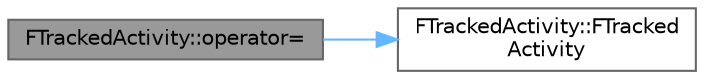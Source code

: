 digraph "FTrackedActivity::operator="
{
 // INTERACTIVE_SVG=YES
 // LATEX_PDF_SIZE
  bgcolor="transparent";
  edge [fontname=Helvetica,fontsize=10,labelfontname=Helvetica,labelfontsize=10];
  node [fontname=Helvetica,fontsize=10,shape=box,height=0.2,width=0.4];
  rankdir="LR";
  Node1 [id="Node000001",label="FTrackedActivity::operator=",height=0.2,width=0.4,color="gray40", fillcolor="grey60", style="filled", fontcolor="black",tooltip=" "];
  Node1 -> Node2 [id="edge1_Node000001_Node000002",color="steelblue1",style="solid",tooltip=" "];
  Node2 [id="Node000002",label="FTrackedActivity::FTracked\lActivity",height=0.2,width=0.4,color="grey40", fillcolor="white", style="filled",URL="$db/db4/classFTrackedActivity.html#adf77bdc62054ef4549c3073913ef6004",tooltip="Ctor."];
}
